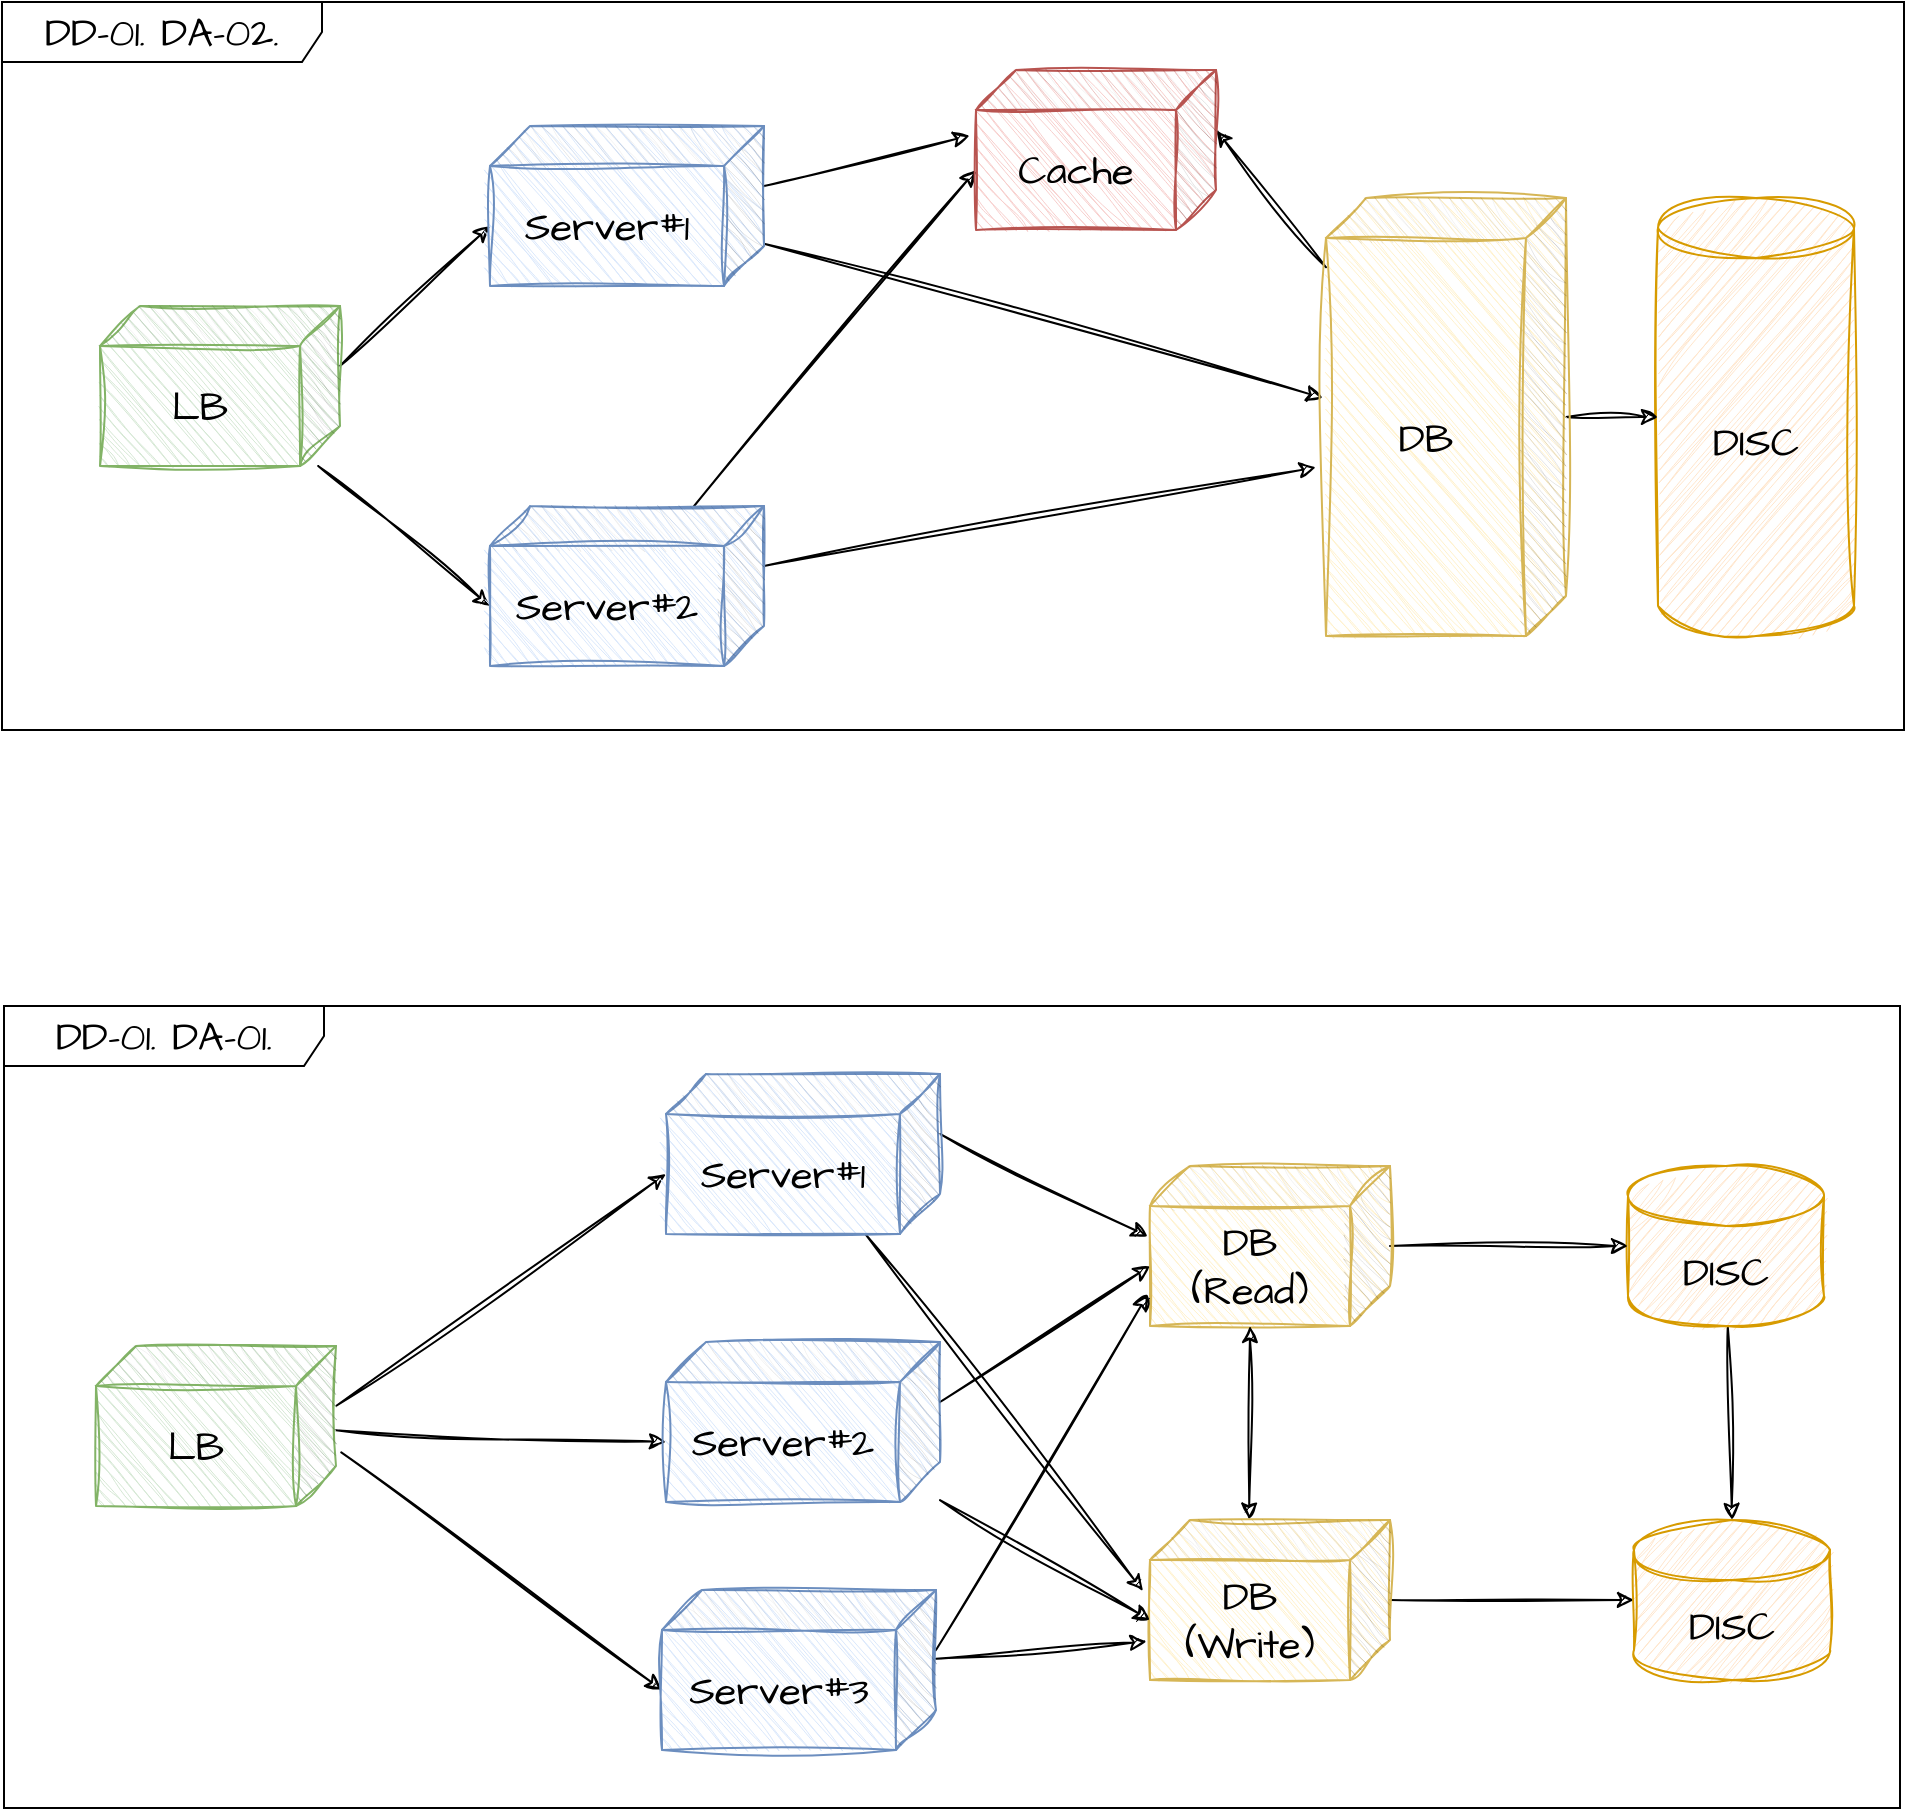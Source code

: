 <mxfile version="21.6.9" type="github">
  <diagram name="페이지-1" id="A2KRJ-f7Ld2Iz_J0JOpA">
    <mxGraphModel dx="2133" dy="378" grid="0" gridSize="10" guides="1" tooltips="1" connect="1" arrows="1" fold="1" page="0" pageScale="1" pageWidth="827" pageHeight="1169" math="0" shadow="0">
      <root>
        <mxCell id="0" />
        <mxCell id="1" parent="0" />
        <mxCell id="L_3aedwOJ8WPex4_25AN-1" value="DD-01. DA-01." style="shape=umlFrame;whiteSpace=wrap;html=1;pointerEvents=0;recursiveResize=0;container=0;collapsible=0;width=160;hachureGap=4;fontFamily=Architects Daughter;fontSource=https%3A%2F%2Ffonts.googleapis.com%2Fcss%3Ffamily%3DArchitects%2BDaughter;fontSize=20;movable=1;resizable=1;rotatable=1;deletable=1;editable=1;locked=0;connectable=1;" vertex="1" parent="1">
          <mxGeometry x="56" y="1330" width="948" height="401" as="geometry" />
        </mxCell>
        <mxCell id="L_3aedwOJ8WPex4_25AN-17" style="edgeStyle=none;shape=connector;rounded=0;sketch=1;hachureGap=4;jiggle=2;curveFitting=1;orthogonalLoop=1;jettySize=auto;html=1;entryX=0.5;entryY=0;entryDx=0;entryDy=0;entryPerimeter=0;labelBackgroundColor=default;strokeColor=default;fontFamily=Architects Daughter;fontSource=https%3A%2F%2Ffonts.googleapis.com%2Fcss%3Ffamily%3DArchitects%2BDaughter;fontSize=16;fontColor=default;endArrow=classic;" edge="1" parent="1" source="L_3aedwOJ8WPex4_25AN-2" target="L_3aedwOJ8WPex4_25AN-13">
          <mxGeometry relative="1" as="geometry" />
        </mxCell>
        <mxCell id="L_3aedwOJ8WPex4_25AN-2" value="DISC" style="shape=cylinder3;whiteSpace=wrap;html=1;boundedLbl=1;backgroundOutline=1;size=15;sketch=1;hachureGap=4;jiggle=2;curveFitting=1;fontFamily=Architects Daughter;fontSource=https%3A%2F%2Ffonts.googleapis.com%2Fcss%3Ffamily%3DArchitects%2BDaughter;fontSize=20;fillColor=#ffe6cc;strokeColor=#d79b00;" vertex="1" parent="1">
          <mxGeometry x="868" y="1410" width="98" height="80" as="geometry" />
        </mxCell>
        <mxCell id="L_3aedwOJ8WPex4_25AN-10" style="rounded=0;sketch=1;hachureGap=4;jiggle=2;curveFitting=1;orthogonalLoop=1;jettySize=auto;html=1;exitX=0;exitY=0;exitDx=0;exitDy=30;exitPerimeter=0;entryX=0;entryY=0;entryDx=137;entryDy=50;entryPerimeter=0;fontFamily=Architects Daughter;fontSource=https%3A%2F%2Ffonts.googleapis.com%2Fcss%3Ffamily%3DArchitects%2BDaughter;fontSize=16;" edge="1" parent="1" source="L_3aedwOJ8WPex4_25AN-4" target="L_3aedwOJ8WPex4_25AN-5">
          <mxGeometry relative="1" as="geometry" />
        </mxCell>
        <mxCell id="L_3aedwOJ8WPex4_25AN-24" style="edgeStyle=none;shape=connector;rounded=0;sketch=1;hachureGap=4;jiggle=2;curveFitting=1;orthogonalLoop=1;jettySize=auto;html=1;entryX=0;entryY=0;entryDx=137;entryDy=50;entryPerimeter=0;labelBackgroundColor=default;strokeColor=default;fontFamily=Architects Daughter;fontSource=https%3A%2F%2Ffonts.googleapis.com%2Fcss%3Ffamily%3DArchitects%2BDaughter;fontSize=16;fontColor=default;endArrow=classic;" edge="1" parent="1" source="L_3aedwOJ8WPex4_25AN-4" target="L_3aedwOJ8WPex4_25AN-11">
          <mxGeometry relative="1" as="geometry" />
        </mxCell>
        <mxCell id="L_3aedwOJ8WPex4_25AN-25" style="edgeStyle=none;shape=connector;rounded=0;sketch=1;hachureGap=4;jiggle=2;curveFitting=1;orthogonalLoop=1;jettySize=auto;html=1;entryX=0;entryY=0;entryDx=137;entryDy=50;entryPerimeter=0;labelBackgroundColor=default;strokeColor=default;fontFamily=Architects Daughter;fontSource=https%3A%2F%2Ffonts.googleapis.com%2Fcss%3Ffamily%3DArchitects%2BDaughter;fontSize=16;fontColor=default;endArrow=classic;exitX=-0.022;exitY=0.665;exitDx=0;exitDy=0;exitPerimeter=0;" edge="1" parent="1" source="L_3aedwOJ8WPex4_25AN-4" target="L_3aedwOJ8WPex4_25AN-12">
          <mxGeometry relative="1" as="geometry" />
        </mxCell>
        <mxCell id="L_3aedwOJ8WPex4_25AN-4" value="LB" style="shape=cube;whiteSpace=wrap;html=1;boundedLbl=1;backgroundOutline=1;darkOpacity=0.05;darkOpacity2=0.1;sketch=1;hachureGap=4;jiggle=2;curveFitting=1;fontFamily=Architects Daughter;fontSource=https%3A%2F%2Ffonts.googleapis.com%2Fcss%3Ffamily%3DArchitects%2BDaughter;fontSize=20;direction=east;flipH=1;fillColor=#d5e8d4;strokeColor=#82b366;" vertex="1" parent="1">
          <mxGeometry x="102" y="1500" width="120" height="80" as="geometry" />
        </mxCell>
        <mxCell id="L_3aedwOJ8WPex4_25AN-15" style="edgeStyle=none;shape=connector;rounded=0;sketch=1;hachureGap=4;jiggle=2;curveFitting=1;orthogonalLoop=1;jettySize=auto;html=1;entryX=1.009;entryY=0.44;entryDx=0;entryDy=0;entryPerimeter=0;labelBackgroundColor=default;strokeColor=default;fontFamily=Architects Daughter;fontSource=https%3A%2F%2Ffonts.googleapis.com%2Fcss%3Ffamily%3DArchitects%2BDaughter;fontSize=16;fontColor=default;endArrow=classic;exitX=0;exitY=0;exitDx=0;exitDy=30;exitPerimeter=0;" edge="1" parent="1" source="L_3aedwOJ8WPex4_25AN-5" target="L_3aedwOJ8WPex4_25AN-8">
          <mxGeometry relative="1" as="geometry" />
        </mxCell>
        <mxCell id="L_3aedwOJ8WPex4_25AN-46" style="edgeStyle=none;shape=connector;rounded=0;sketch=1;hachureGap=4;jiggle=2;curveFitting=1;orthogonalLoop=1;jettySize=auto;html=1;entryX=1.029;entryY=0.444;entryDx=0;entryDy=0;entryPerimeter=0;labelBackgroundColor=default;strokeColor=default;fontFamily=Architects Daughter;fontSource=https%3A%2F%2Ffonts.googleapis.com%2Fcss%3Ffamily%3DArchitects%2BDaughter;fontSize=16;fontColor=default;endArrow=classic;" edge="1" parent="1" source="L_3aedwOJ8WPex4_25AN-5" target="L_3aedwOJ8WPex4_25AN-9">
          <mxGeometry relative="1" as="geometry" />
        </mxCell>
        <mxCell id="L_3aedwOJ8WPex4_25AN-5" value="Server#1" style="shape=cube;whiteSpace=wrap;html=1;boundedLbl=1;backgroundOutline=1;darkOpacity=0.05;darkOpacity2=0.1;sketch=1;hachureGap=4;jiggle=2;curveFitting=1;fontFamily=Architects Daughter;fontSource=https%3A%2F%2Ffonts.googleapis.com%2Fcss%3Ffamily%3DArchitects%2BDaughter;fontSize=20;direction=east;flipH=1;fillColor=#dae8fc;strokeColor=#6c8ebf;" vertex="1" parent="1">
          <mxGeometry x="387" y="1364" width="137" height="80" as="geometry" />
        </mxCell>
        <mxCell id="L_3aedwOJ8WPex4_25AN-16" style="edgeStyle=none;shape=connector;rounded=0;sketch=1;hachureGap=4;jiggle=2;curveFitting=1;orthogonalLoop=1;jettySize=auto;html=1;entryX=0;entryY=0.5;entryDx=0;entryDy=0;entryPerimeter=0;labelBackgroundColor=default;strokeColor=default;fontFamily=Architects Daughter;fontSource=https%3A%2F%2Ffonts.googleapis.com%2Fcss%3Ffamily%3DArchitects%2BDaughter;fontSize=16;fontColor=default;endArrow=classic;" edge="1" parent="1" source="L_3aedwOJ8WPex4_25AN-8" target="L_3aedwOJ8WPex4_25AN-2">
          <mxGeometry relative="1" as="geometry" />
        </mxCell>
        <mxCell id="L_3aedwOJ8WPex4_25AN-8" value="DB&lt;br&gt;(Read)" style="shape=cube;whiteSpace=wrap;html=1;boundedLbl=1;backgroundOutline=1;darkOpacity=0.05;darkOpacity2=0.1;sketch=1;hachureGap=4;jiggle=2;curveFitting=1;fontFamily=Architects Daughter;fontSource=https%3A%2F%2Ffonts.googleapis.com%2Fcss%3Ffamily%3DArchitects%2BDaughter;fontSize=20;direction=east;flipH=1;fillColor=#fff2cc;strokeColor=#d6b656;" vertex="1" parent="1">
          <mxGeometry x="629" y="1410" width="120" height="80" as="geometry" />
        </mxCell>
        <mxCell id="L_3aedwOJ8WPex4_25AN-19" style="edgeStyle=none;shape=connector;rounded=0;sketch=1;hachureGap=4;jiggle=2;curveFitting=1;orthogonalLoop=1;jettySize=auto;html=1;entryX=0;entryY=0.5;entryDx=0;entryDy=0;entryPerimeter=0;labelBackgroundColor=default;strokeColor=default;fontFamily=Architects Daughter;fontSource=https%3A%2F%2Ffonts.googleapis.com%2Fcss%3Ffamily%3DArchitects%2BDaughter;fontSize=16;fontColor=default;endArrow=classic;" edge="1" parent="1" source="L_3aedwOJ8WPex4_25AN-9" target="L_3aedwOJ8WPex4_25AN-13">
          <mxGeometry relative="1" as="geometry" />
        </mxCell>
        <mxCell id="L_3aedwOJ8WPex4_25AN-23" style="edgeStyle=none;shape=connector;rounded=0;sketch=1;hachureGap=4;jiggle=2;curveFitting=1;orthogonalLoop=1;jettySize=auto;html=1;entryX=0;entryY=0;entryDx=70;entryDy=80;entryPerimeter=0;labelBackgroundColor=default;strokeColor=default;fontFamily=Architects Daughter;fontSource=https%3A%2F%2Ffonts.googleapis.com%2Fcss%3Ffamily%3DArchitects%2BDaughter;fontSize=16;fontColor=default;endArrow=classic;exitX=0.587;exitY=-0.002;exitDx=0;exitDy=0;exitPerimeter=0;startArrow=classic;startFill=1;" edge="1" parent="1" source="L_3aedwOJ8WPex4_25AN-9" target="L_3aedwOJ8WPex4_25AN-8">
          <mxGeometry relative="1" as="geometry" />
        </mxCell>
        <mxCell id="L_3aedwOJ8WPex4_25AN-9" value="DB&lt;br&gt;(Write)" style="shape=cube;whiteSpace=wrap;html=1;boundedLbl=1;backgroundOutline=1;darkOpacity=0.05;darkOpacity2=0.1;sketch=1;hachureGap=4;jiggle=2;curveFitting=1;fontFamily=Architects Daughter;fontSource=https%3A%2F%2Ffonts.googleapis.com%2Fcss%3Ffamily%3DArchitects%2BDaughter;fontSize=20;direction=east;flipH=1;fillColor=#fff2cc;strokeColor=#d6b656;" vertex="1" parent="1">
          <mxGeometry x="629" y="1587" width="120" height="80" as="geometry" />
        </mxCell>
        <mxCell id="L_3aedwOJ8WPex4_25AN-20" style="edgeStyle=none;shape=connector;rounded=0;sketch=1;hachureGap=4;jiggle=2;curveFitting=1;orthogonalLoop=1;jettySize=auto;html=1;entryX=0;entryY=0;entryDx=120;entryDy=50;entryPerimeter=0;labelBackgroundColor=default;strokeColor=default;fontFamily=Architects Daughter;fontSource=https%3A%2F%2Ffonts.googleapis.com%2Fcss%3Ffamily%3DArchitects%2BDaughter;fontSize=16;fontColor=default;endArrow=classic;exitX=0;exitY=0;exitDx=0;exitDy=30;exitPerimeter=0;" edge="1" parent="1" source="L_3aedwOJ8WPex4_25AN-11" target="L_3aedwOJ8WPex4_25AN-8">
          <mxGeometry relative="1" as="geometry" />
        </mxCell>
        <mxCell id="L_3aedwOJ8WPex4_25AN-47" style="edgeStyle=none;shape=connector;rounded=0;sketch=1;hachureGap=4;jiggle=2;curveFitting=1;orthogonalLoop=1;jettySize=auto;html=1;entryX=0;entryY=0;entryDx=120.0;entryDy=50;entryPerimeter=0;labelBackgroundColor=default;strokeColor=default;fontFamily=Architects Daughter;fontSource=https%3A%2F%2Ffonts.googleapis.com%2Fcss%3Ffamily%3DArchitects%2BDaughter;fontSize=16;fontColor=default;endArrow=classic;" edge="1" parent="1" source="L_3aedwOJ8WPex4_25AN-11" target="L_3aedwOJ8WPex4_25AN-9">
          <mxGeometry relative="1" as="geometry" />
        </mxCell>
        <mxCell id="L_3aedwOJ8WPex4_25AN-11" value="Server#2" style="shape=cube;whiteSpace=wrap;html=1;boundedLbl=1;backgroundOutline=1;darkOpacity=0.05;darkOpacity2=0.1;sketch=1;hachureGap=4;jiggle=2;curveFitting=1;fontFamily=Architects Daughter;fontSource=https%3A%2F%2Ffonts.googleapis.com%2Fcss%3Ffamily%3DArchitects%2BDaughter;fontSize=20;direction=east;flipH=1;fillColor=#dae8fc;strokeColor=#6c8ebf;" vertex="1" parent="1">
          <mxGeometry x="387" y="1498" width="137" height="80" as="geometry" />
        </mxCell>
        <mxCell id="L_3aedwOJ8WPex4_25AN-21" style="edgeStyle=none;shape=connector;rounded=0;sketch=1;hachureGap=4;jiggle=2;curveFitting=1;orthogonalLoop=1;jettySize=auto;html=1;labelBackgroundColor=default;strokeColor=default;fontFamily=Architects Daughter;fontSource=https%3A%2F%2Ffonts.googleapis.com%2Fcss%3Ffamily%3DArchitects%2BDaughter;fontSize=16;fontColor=default;endArrow=classic;exitX=0;exitY=0;exitDx=0;exitDy=30;exitPerimeter=0;" edge="1" parent="1" source="L_3aedwOJ8WPex4_25AN-12">
          <mxGeometry relative="1" as="geometry">
            <mxPoint x="628" y="1474" as="targetPoint" />
            <mxPoint x="483" y="1671" as="sourcePoint" />
          </mxGeometry>
        </mxCell>
        <mxCell id="L_3aedwOJ8WPex4_25AN-48" style="edgeStyle=none;shape=connector;rounded=0;sketch=1;hachureGap=4;jiggle=2;curveFitting=1;orthogonalLoop=1;jettySize=auto;html=1;entryX=1.014;entryY=0.759;entryDx=0;entryDy=0;entryPerimeter=0;labelBackgroundColor=default;strokeColor=default;fontFamily=Architects Daughter;fontSource=https%3A%2F%2Ffonts.googleapis.com%2Fcss%3Ffamily%3DArchitects%2BDaughter;fontSize=16;fontColor=default;endArrow=classic;" edge="1" parent="1" source="L_3aedwOJ8WPex4_25AN-12" target="L_3aedwOJ8WPex4_25AN-9">
          <mxGeometry relative="1" as="geometry" />
        </mxCell>
        <mxCell id="L_3aedwOJ8WPex4_25AN-12" value="Server#3" style="shape=cube;whiteSpace=wrap;html=1;boundedLbl=1;backgroundOutline=1;darkOpacity=0.05;darkOpacity2=0.1;sketch=1;hachureGap=4;jiggle=2;curveFitting=1;fontFamily=Architects Daughter;fontSource=https%3A%2F%2Ffonts.googleapis.com%2Fcss%3Ffamily%3DArchitects%2BDaughter;fontSize=20;direction=east;flipH=1;fillColor=#dae8fc;strokeColor=#6c8ebf;" vertex="1" parent="1">
          <mxGeometry x="385" y="1622" width="137" height="80" as="geometry" />
        </mxCell>
        <mxCell id="L_3aedwOJ8WPex4_25AN-13" value="DISC" style="shape=cylinder3;whiteSpace=wrap;html=1;boundedLbl=1;backgroundOutline=1;size=15;sketch=1;hachureGap=4;jiggle=2;curveFitting=1;fontFamily=Architects Daughter;fontSource=https%3A%2F%2Ffonts.googleapis.com%2Fcss%3Ffamily%3DArchitects%2BDaughter;fontSize=20;fillColor=#ffe6cc;strokeColor=#d79b00;" vertex="1" parent="1">
          <mxGeometry x="871" y="1587" width="98" height="80" as="geometry" />
        </mxCell>
        <mxCell id="L_3aedwOJ8WPex4_25AN-27" value="DD-01. DA-02." style="shape=umlFrame;whiteSpace=wrap;html=1;pointerEvents=0;recursiveResize=0;container=0;collapsible=0;width=160;hachureGap=4;fontFamily=Architects Daughter;fontSource=https%3A%2F%2Ffonts.googleapis.com%2Fcss%3Ffamily%3DArchitects%2BDaughter;fontSize=20;movable=1;resizable=1;rotatable=1;deletable=1;editable=1;locked=0;connectable=1;" vertex="1" parent="1">
          <mxGeometry x="55" y="828" width="951" height="364" as="geometry" />
        </mxCell>
        <mxCell id="L_3aedwOJ8WPex4_25AN-29" value="DISC" style="shape=cylinder3;whiteSpace=wrap;html=1;boundedLbl=1;backgroundOutline=1;size=15;sketch=1;hachureGap=4;jiggle=2;curveFitting=1;fontFamily=Architects Daughter;fontSource=https%3A%2F%2Ffonts.googleapis.com%2Fcss%3Ffamily%3DArchitects%2BDaughter;fontSize=20;fillColor=#ffe6cc;strokeColor=#d79b00;" vertex="1" parent="1">
          <mxGeometry x="883" y="926" width="98" height="219" as="geometry" />
        </mxCell>
        <mxCell id="L_3aedwOJ8WPex4_25AN-30" style="rounded=0;sketch=1;hachureGap=4;jiggle=2;curveFitting=1;orthogonalLoop=1;jettySize=auto;html=1;exitX=0;exitY=0;exitDx=0;exitDy=30;exitPerimeter=0;entryX=0;entryY=0;entryDx=137;entryDy=50;entryPerimeter=0;fontFamily=Architects Daughter;fontSource=https%3A%2F%2Ffonts.googleapis.com%2Fcss%3Ffamily%3DArchitects%2BDaughter;fontSize=16;" edge="1" source="L_3aedwOJ8WPex4_25AN-33" target="L_3aedwOJ8WPex4_25AN-35" parent="1">
          <mxGeometry relative="1" as="geometry" />
        </mxCell>
        <mxCell id="L_3aedwOJ8WPex4_25AN-31" style="edgeStyle=none;shape=connector;rounded=0;sketch=1;hachureGap=4;jiggle=2;curveFitting=1;orthogonalLoop=1;jettySize=auto;html=1;entryX=0;entryY=0;entryDx=137;entryDy=50;entryPerimeter=0;labelBackgroundColor=default;strokeColor=default;fontFamily=Architects Daughter;fontSource=https%3A%2F%2Ffonts.googleapis.com%2Fcss%3Ffamily%3DArchitects%2BDaughter;fontSize=16;fontColor=default;endArrow=classic;" edge="1" source="L_3aedwOJ8WPex4_25AN-33" target="L_3aedwOJ8WPex4_25AN-42" parent="1">
          <mxGeometry relative="1" as="geometry" />
        </mxCell>
        <mxCell id="L_3aedwOJ8WPex4_25AN-33" value="LB" style="shape=cube;whiteSpace=wrap;html=1;boundedLbl=1;backgroundOutline=1;darkOpacity=0.05;darkOpacity2=0.1;sketch=1;hachureGap=4;jiggle=2;curveFitting=1;fontFamily=Architects Daughter;fontSource=https%3A%2F%2Ffonts.googleapis.com%2Fcss%3Ffamily%3DArchitects%2BDaughter;fontSize=20;direction=east;flipH=1;fillColor=#d5e8d4;strokeColor=#82b366;" vertex="1" parent="1">
          <mxGeometry x="104" y="980" width="120" height="80" as="geometry" />
        </mxCell>
        <mxCell id="L_3aedwOJ8WPex4_25AN-34" style="edgeStyle=none;shape=connector;rounded=0;sketch=1;hachureGap=4;jiggle=2;curveFitting=1;orthogonalLoop=1;jettySize=auto;html=1;entryX=1.026;entryY=0.41;entryDx=0;entryDy=0;entryPerimeter=0;labelBackgroundColor=default;strokeColor=default;fontFamily=Architects Daughter;fontSource=https%3A%2F%2Ffonts.googleapis.com%2Fcss%3Ffamily%3DArchitects%2BDaughter;fontSize=16;fontColor=default;endArrow=classic;exitX=0;exitY=0;exitDx=0;exitDy=30;exitPerimeter=0;" edge="1" source="L_3aedwOJ8WPex4_25AN-35" target="L_3aedwOJ8WPex4_25AN-49" parent="1">
          <mxGeometry relative="1" as="geometry" />
        </mxCell>
        <mxCell id="L_3aedwOJ8WPex4_25AN-50" style="edgeStyle=none;shape=connector;rounded=0;sketch=1;hachureGap=4;jiggle=2;curveFitting=1;orthogonalLoop=1;jettySize=auto;html=1;entryX=1.013;entryY=0.456;entryDx=0;entryDy=0;entryPerimeter=0;labelBackgroundColor=default;strokeColor=default;fontFamily=Architects Daughter;fontSource=https%3A%2F%2Ffonts.googleapis.com%2Fcss%3Ffamily%3DArchitects%2BDaughter;fontSize=16;fontColor=default;endArrow=classic;" edge="1" parent="1" source="L_3aedwOJ8WPex4_25AN-35" target="L_3aedwOJ8WPex4_25AN-37">
          <mxGeometry relative="1" as="geometry" />
        </mxCell>
        <mxCell id="L_3aedwOJ8WPex4_25AN-35" value="Server#1" style="shape=cube;whiteSpace=wrap;html=1;boundedLbl=1;backgroundOutline=1;darkOpacity=0.05;darkOpacity2=0.1;sketch=1;hachureGap=4;jiggle=2;curveFitting=1;fontFamily=Architects Daughter;fontSource=https%3A%2F%2Ffonts.googleapis.com%2Fcss%3Ffamily%3DArchitects%2BDaughter;fontSize=20;direction=east;flipH=1;fillColor=#dae8fc;strokeColor=#6c8ebf;" vertex="1" parent="1">
          <mxGeometry x="299" y="890" width="137" height="80" as="geometry" />
        </mxCell>
        <mxCell id="L_3aedwOJ8WPex4_25AN-36" style="edgeStyle=none;shape=connector;rounded=0;sketch=1;hachureGap=4;jiggle=2;curveFitting=1;orthogonalLoop=1;jettySize=auto;html=1;entryX=0;entryY=0.5;entryDx=0;entryDy=0;entryPerimeter=0;labelBackgroundColor=default;strokeColor=default;fontFamily=Architects Daughter;fontSource=https%3A%2F%2Ffonts.googleapis.com%2Fcss%3Ffamily%3DArchitects%2BDaughter;fontSize=16;fontColor=default;endArrow=classic;" edge="1" source="L_3aedwOJ8WPex4_25AN-37" target="L_3aedwOJ8WPex4_25AN-29" parent="1">
          <mxGeometry relative="1" as="geometry" />
        </mxCell>
        <mxCell id="L_3aedwOJ8WPex4_25AN-53" style="edgeStyle=none;shape=connector;rounded=0;sketch=1;hachureGap=4;jiggle=2;curveFitting=1;orthogonalLoop=1;jettySize=auto;html=1;entryX=0;entryY=0;entryDx=0;entryDy=30;entryPerimeter=0;labelBackgroundColor=default;strokeColor=default;fontFamily=Architects Daughter;fontSource=https%3A%2F%2Ffonts.googleapis.com%2Fcss%3Ffamily%3DArchitects%2BDaughter;fontSize=16;fontColor=default;endArrow=classic;" edge="1" parent="1" source="L_3aedwOJ8WPex4_25AN-37" target="L_3aedwOJ8WPex4_25AN-49">
          <mxGeometry relative="1" as="geometry" />
        </mxCell>
        <mxCell id="L_3aedwOJ8WPex4_25AN-37" value="DB" style="shape=cube;whiteSpace=wrap;html=1;boundedLbl=1;backgroundOutline=1;darkOpacity=0.05;darkOpacity2=0.1;sketch=1;hachureGap=4;jiggle=2;curveFitting=1;fontFamily=Architects Daughter;fontSource=https%3A%2F%2Ffonts.googleapis.com%2Fcss%3Ffamily%3DArchitects%2BDaughter;fontSize=20;direction=east;flipH=1;fillColor=#fff2cc;strokeColor=#d6b656;" vertex="1" parent="1">
          <mxGeometry x="717" y="926" width="120" height="219" as="geometry" />
        </mxCell>
        <mxCell id="L_3aedwOJ8WPex4_25AN-41" style="edgeStyle=none;shape=connector;rounded=0;sketch=1;hachureGap=4;jiggle=2;curveFitting=1;orthogonalLoop=1;jettySize=auto;html=1;entryX=1.042;entryY=0.615;entryDx=0;entryDy=0;entryPerimeter=0;labelBackgroundColor=default;strokeColor=default;fontFamily=Architects Daughter;fontSource=https%3A%2F%2Ffonts.googleapis.com%2Fcss%3Ffamily%3DArchitects%2BDaughter;fontSize=16;fontColor=default;endArrow=classic;exitX=0;exitY=0;exitDx=0;exitDy=30;exitPerimeter=0;" edge="1" source="L_3aedwOJ8WPex4_25AN-42" target="L_3aedwOJ8WPex4_25AN-37" parent="1">
          <mxGeometry relative="1" as="geometry" />
        </mxCell>
        <mxCell id="L_3aedwOJ8WPex4_25AN-51" style="edgeStyle=none;shape=connector;rounded=0;sketch=1;hachureGap=4;jiggle=2;curveFitting=1;orthogonalLoop=1;jettySize=auto;html=1;entryX=0;entryY=0;entryDx=120.0;entryDy=50;entryPerimeter=0;labelBackgroundColor=default;strokeColor=default;fontFamily=Architects Daughter;fontSource=https%3A%2F%2Ffonts.googleapis.com%2Fcss%3Ffamily%3DArchitects%2BDaughter;fontSize=16;fontColor=default;endArrow=classic;" edge="1" parent="1" source="L_3aedwOJ8WPex4_25AN-42" target="L_3aedwOJ8WPex4_25AN-49">
          <mxGeometry relative="1" as="geometry" />
        </mxCell>
        <mxCell id="L_3aedwOJ8WPex4_25AN-42" value="Server#2" style="shape=cube;whiteSpace=wrap;html=1;boundedLbl=1;backgroundOutline=1;darkOpacity=0.05;darkOpacity2=0.1;sketch=1;hachureGap=4;jiggle=2;curveFitting=1;fontFamily=Architects Daughter;fontSource=https%3A%2F%2Ffonts.googleapis.com%2Fcss%3Ffamily%3DArchitects%2BDaughter;fontSize=20;direction=east;flipH=1;fillColor=#dae8fc;strokeColor=#6c8ebf;" vertex="1" parent="1">
          <mxGeometry x="299" y="1080" width="137" height="80" as="geometry" />
        </mxCell>
        <mxCell id="L_3aedwOJ8WPex4_25AN-49" value="Cache" style="shape=cube;whiteSpace=wrap;html=1;boundedLbl=1;backgroundOutline=1;darkOpacity=0.05;darkOpacity2=0.1;sketch=1;hachureGap=4;jiggle=2;curveFitting=1;fontFamily=Architects Daughter;fontSource=https%3A%2F%2Ffonts.googleapis.com%2Fcss%3Ffamily%3DArchitects%2BDaughter;fontSize=20;direction=east;flipH=1;fillColor=#f8cecc;strokeColor=#b85450;" vertex="1" parent="1">
          <mxGeometry x="542" y="862" width="120" height="80" as="geometry" />
        </mxCell>
      </root>
    </mxGraphModel>
  </diagram>
</mxfile>
